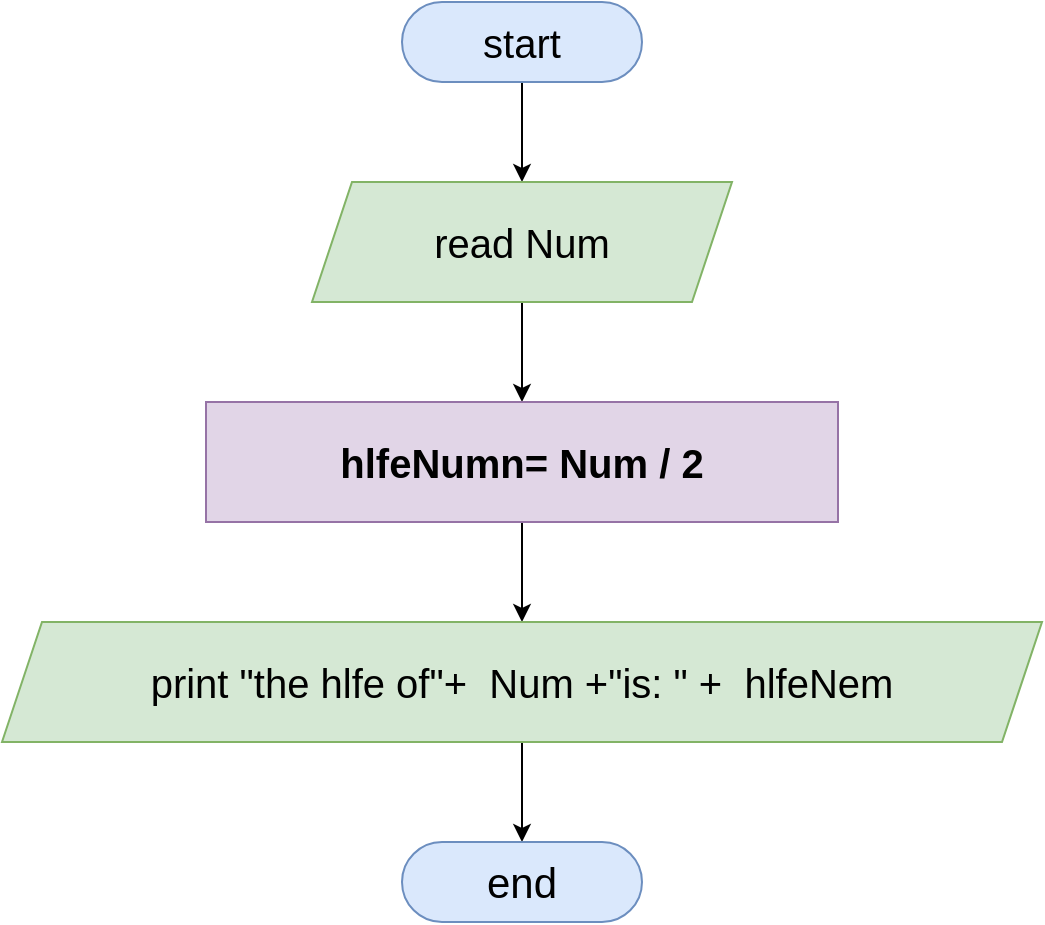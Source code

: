 <mxfile version="22.1.21" type="device">
  <diagram name="Page-1" id="uLG438TwR9v9m4hu1k_A">
    <mxGraphModel dx="864" dy="516" grid="1" gridSize="10" guides="1" tooltips="1" connect="1" arrows="1" fold="1" page="1" pageScale="1" pageWidth="850" pageHeight="1100" math="0" shadow="0">
      <root>
        <mxCell id="0" />
        <mxCell id="1" parent="0" />
        <mxCell id="mFp79cDv7B2YGgpA_-KP-6" style="edgeStyle=orthogonalEdgeStyle;rounded=0;orthogonalLoop=1;jettySize=auto;html=1;exitX=0.5;exitY=1;exitDx=0;exitDy=0;entryX=0.5;entryY=0;entryDx=0;entryDy=0;" edge="1" parent="1" source="mFp79cDv7B2YGgpA_-KP-1" target="mFp79cDv7B2YGgpA_-KP-2">
          <mxGeometry relative="1" as="geometry" />
        </mxCell>
        <mxCell id="mFp79cDv7B2YGgpA_-KP-1" value="&lt;font style=&quot;font-size: 20px;&quot;&gt;start&lt;/font&gt;" style="rounded=1;whiteSpace=wrap;html=1;fontSize=12;glass=0;strokeWidth=1;shadow=0;arcSize=50;fillColor=#dae8fc;strokeColor=#6c8ebf;" vertex="1" parent="1">
          <mxGeometry x="365" y="130" width="120" height="40" as="geometry" />
        </mxCell>
        <mxCell id="mFp79cDv7B2YGgpA_-KP-7" style="edgeStyle=orthogonalEdgeStyle;rounded=0;orthogonalLoop=1;jettySize=auto;html=1;exitX=0.5;exitY=1;exitDx=0;exitDy=0;entryX=0.5;entryY=0;entryDx=0;entryDy=0;" edge="1" parent="1" source="mFp79cDv7B2YGgpA_-KP-2" target="mFp79cDv7B2YGgpA_-KP-3">
          <mxGeometry relative="1" as="geometry" />
        </mxCell>
        <mxCell id="mFp79cDv7B2YGgpA_-KP-2" value="&lt;font style=&quot;font-size: 20px;&quot;&gt;read Num&lt;/font&gt;" style="shape=parallelogram;perimeter=parallelogramPerimeter;whiteSpace=wrap;html=1;fixedSize=1;fillColor=#d5e8d4;strokeColor=#82b366;" vertex="1" parent="1">
          <mxGeometry x="320" y="220" width="210" height="60" as="geometry" />
        </mxCell>
        <mxCell id="mFp79cDv7B2YGgpA_-KP-8" style="edgeStyle=orthogonalEdgeStyle;rounded=0;orthogonalLoop=1;jettySize=auto;html=1;exitX=0.5;exitY=1;exitDx=0;exitDy=0;entryX=0.5;entryY=0;entryDx=0;entryDy=0;" edge="1" parent="1" source="mFp79cDv7B2YGgpA_-KP-3" target="mFp79cDv7B2YGgpA_-KP-4">
          <mxGeometry relative="1" as="geometry" />
        </mxCell>
        <mxCell id="mFp79cDv7B2YGgpA_-KP-3" value="&lt;h3&gt;&lt;font style=&quot;font-size: 20px;&quot;&gt;hlfeNumn= Num / 2&lt;/font&gt;&lt;/h3&gt;" style="rounded=0;whiteSpace=wrap;html=1;fillColor=#e1d5e7;strokeColor=#9673a6;" vertex="1" parent="1">
          <mxGeometry x="267" y="330" width="316" height="60" as="geometry" />
        </mxCell>
        <mxCell id="mFp79cDv7B2YGgpA_-KP-9" style="edgeStyle=orthogonalEdgeStyle;rounded=0;orthogonalLoop=1;jettySize=auto;html=1;exitX=0.5;exitY=1;exitDx=0;exitDy=0;entryX=0.5;entryY=0;entryDx=0;entryDy=0;" edge="1" parent="1" source="mFp79cDv7B2YGgpA_-KP-4" target="mFp79cDv7B2YGgpA_-KP-5">
          <mxGeometry relative="1" as="geometry" />
        </mxCell>
        <mxCell id="mFp79cDv7B2YGgpA_-KP-4" value="&lt;font style=&quot;font-size: 20px;&quot;&gt;print &quot;the hlfe of&quot;+&amp;nbsp; Num +&quot;is: &quot; +&amp;nbsp; hlfeNem&lt;/font&gt;" style="shape=parallelogram;perimeter=parallelogramPerimeter;whiteSpace=wrap;html=1;fixedSize=1;fillColor=#d5e8d4;strokeColor=#82b366;" vertex="1" parent="1">
          <mxGeometry x="165" y="440" width="520" height="60" as="geometry" />
        </mxCell>
        <mxCell id="mFp79cDv7B2YGgpA_-KP-5" value="&lt;font style=&quot;font-size: 21px;&quot;&gt;end&lt;/font&gt;" style="rounded=1;whiteSpace=wrap;html=1;arcSize=50;fillColor=#dae8fc;strokeColor=#6c8ebf;" vertex="1" parent="1">
          <mxGeometry x="365" y="550" width="120" height="40" as="geometry" />
        </mxCell>
      </root>
    </mxGraphModel>
  </diagram>
</mxfile>
